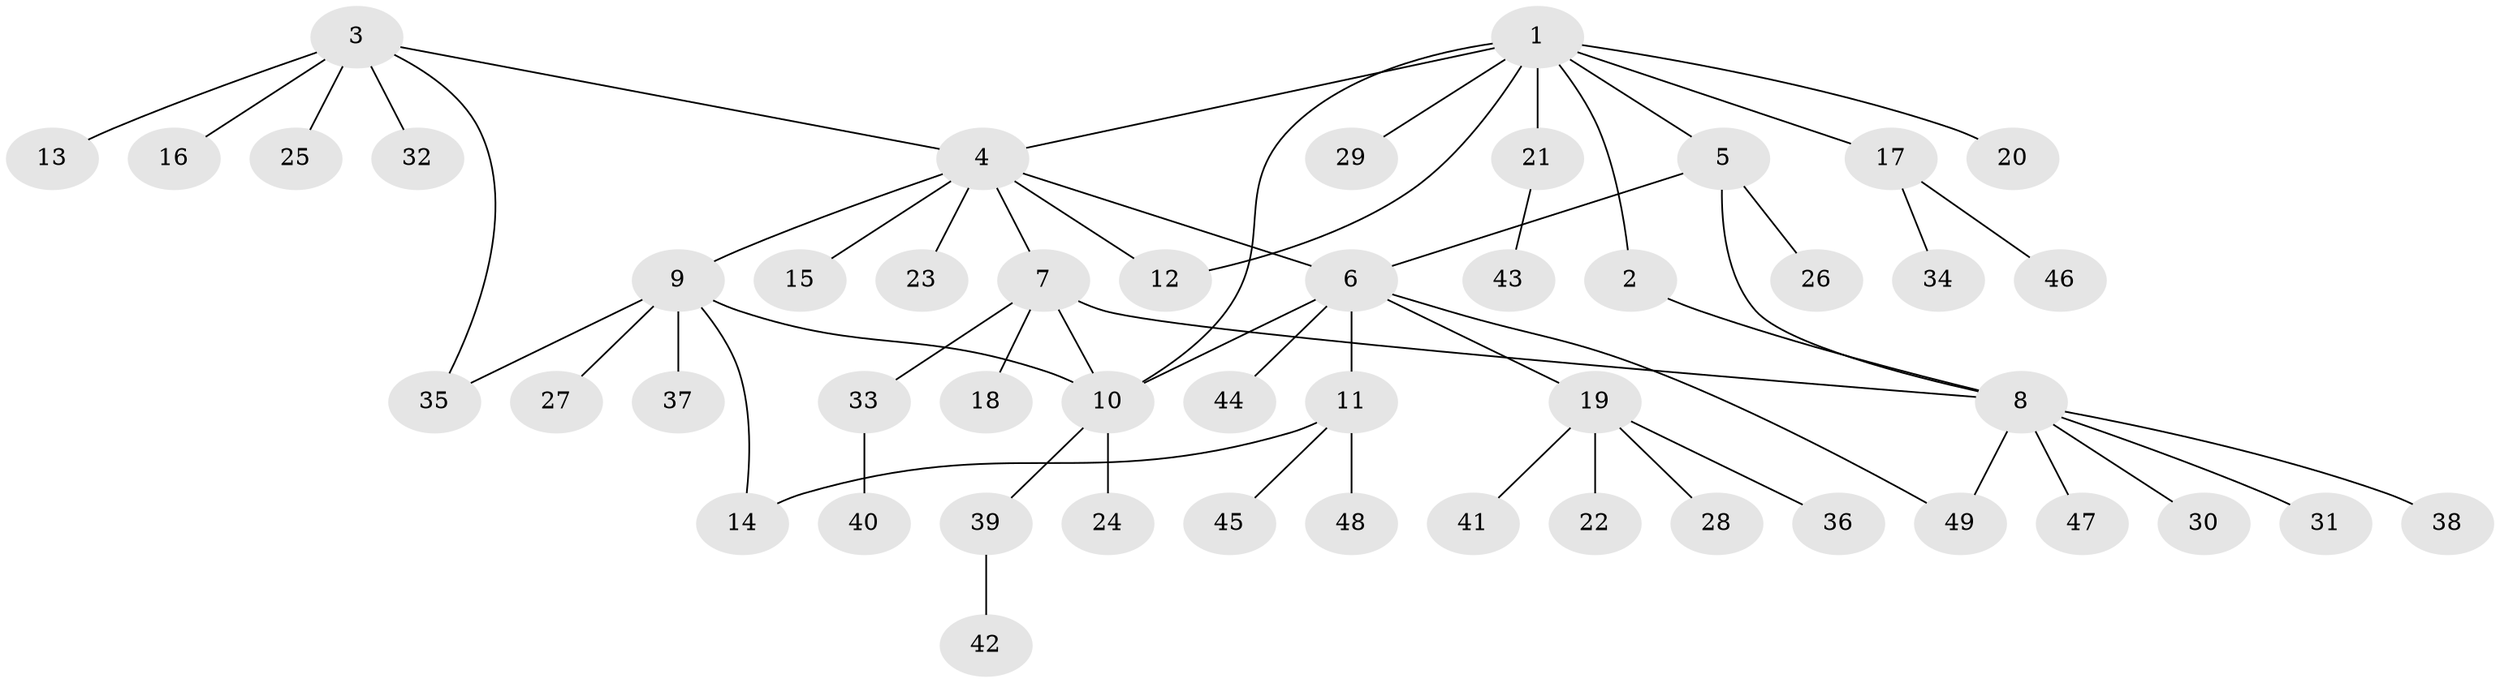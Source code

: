 // coarse degree distribution, {8: 0.027777777777777776, 2: 0.1111111111111111, 6: 0.027777777777777776, 7: 0.05555555555555555, 9: 0.05555555555555555, 5: 0.027777777777777776, 4: 0.05555555555555555, 1: 0.6388888888888888}
// Generated by graph-tools (version 1.1) at 2025/52/02/27/25 19:52:18]
// undirected, 49 vertices, 58 edges
graph export_dot {
graph [start="1"]
  node [color=gray90,style=filled];
  1;
  2;
  3;
  4;
  5;
  6;
  7;
  8;
  9;
  10;
  11;
  12;
  13;
  14;
  15;
  16;
  17;
  18;
  19;
  20;
  21;
  22;
  23;
  24;
  25;
  26;
  27;
  28;
  29;
  30;
  31;
  32;
  33;
  34;
  35;
  36;
  37;
  38;
  39;
  40;
  41;
  42;
  43;
  44;
  45;
  46;
  47;
  48;
  49;
  1 -- 2;
  1 -- 4;
  1 -- 5;
  1 -- 10;
  1 -- 12;
  1 -- 17;
  1 -- 20;
  1 -- 21;
  1 -- 29;
  2 -- 8;
  3 -- 4;
  3 -- 13;
  3 -- 16;
  3 -- 25;
  3 -- 32;
  3 -- 35;
  4 -- 6;
  4 -- 7;
  4 -- 9;
  4 -- 12;
  4 -- 15;
  4 -- 23;
  5 -- 6;
  5 -- 8;
  5 -- 26;
  6 -- 10;
  6 -- 11;
  6 -- 19;
  6 -- 44;
  6 -- 49;
  7 -- 8;
  7 -- 10;
  7 -- 18;
  7 -- 33;
  8 -- 30;
  8 -- 31;
  8 -- 38;
  8 -- 47;
  8 -- 49;
  9 -- 10;
  9 -- 14;
  9 -- 27;
  9 -- 35;
  9 -- 37;
  10 -- 24;
  10 -- 39;
  11 -- 14;
  11 -- 45;
  11 -- 48;
  17 -- 34;
  17 -- 46;
  19 -- 22;
  19 -- 28;
  19 -- 36;
  19 -- 41;
  21 -- 43;
  33 -- 40;
  39 -- 42;
}
